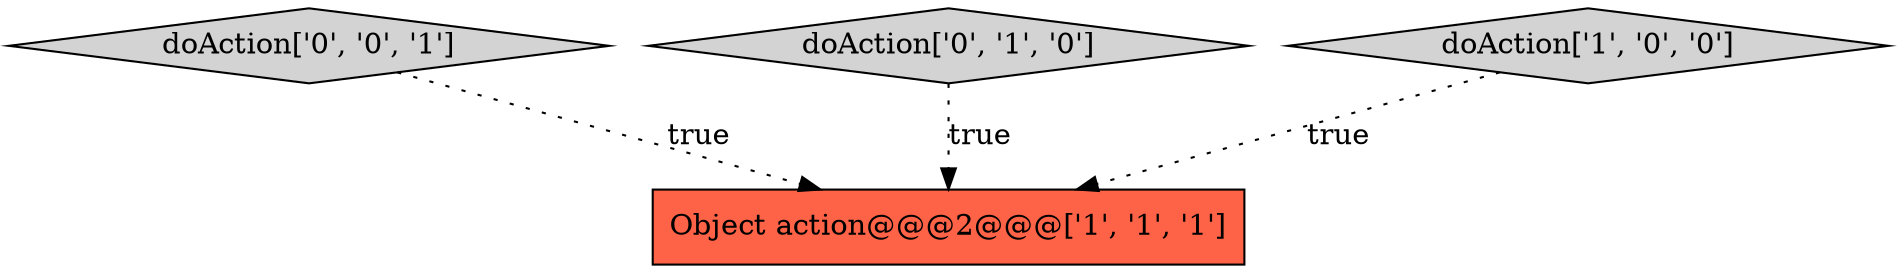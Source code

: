 digraph {
3 [style = filled, label = "doAction['0', '0', '1']", fillcolor = lightgray, shape = diamond image = "AAA0AAABBB3BBB"];
2 [style = filled, label = "doAction['0', '1', '0']", fillcolor = lightgray, shape = diamond image = "AAA0AAABBB2BBB"];
0 [style = filled, label = "doAction['1', '0', '0']", fillcolor = lightgray, shape = diamond image = "AAA0AAABBB1BBB"];
1 [style = filled, label = "Object action@@@2@@@['1', '1', '1']", fillcolor = tomato, shape = box image = "AAA0AAABBB1BBB"];
2->1 [style = dotted, label="true"];
0->1 [style = dotted, label="true"];
3->1 [style = dotted, label="true"];
}

